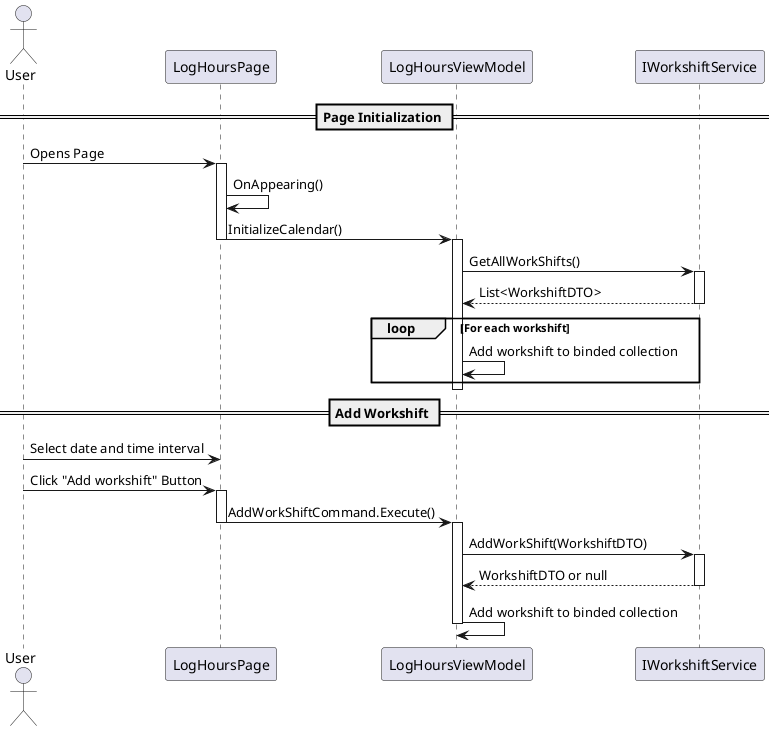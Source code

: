 @startuml 
actor User
participant LogHoursPage
participant LogHoursViewModel
participant IWorkshiftService


== Page Initialization ==
User -> LogHoursPage : Opens Page
activate LogHoursPage
LogHoursPage -> LogHoursPage : OnAppearing()
LogHoursPage -> LogHoursViewModel : InitializeCalendar()
deactivate LogHoursPage

activate LogHoursViewModel
LogHoursViewModel -> IWorkshiftService : GetAllWorkShifts()
activate IWorkshiftService
IWorkshiftService --> LogHoursViewModel : List<WorkshiftDTO>
deactivate IWorkshiftService

loop For each workshift
    LogHoursViewModel -> LogHoursViewModel : Add workshift to binded collection
end loop
deactivate LogHoursViewModel


== Add Workshift ==
User -> LogHoursPage : Select date and time interval
User -> LogHoursPage : Click "Add workshift" Button
activate LogHoursPage
LogHoursPage -> LogHoursViewModel : AddWorkShiftCommand.Execute()
deactivate LogHoursPage

activate LogHoursViewModel
LogHoursViewModel -> IWorkshiftService : AddWorkShift(WorkshiftDTO)
activate IWorkshiftService
IWorkshiftService --> LogHoursViewModel : WorkshiftDTO or null
deactivate IWorkshiftService

LogHoursViewModel -> LogHoursViewModel : Add workshift to binded collection
deactivate LogHoursViewModel

@enduml
